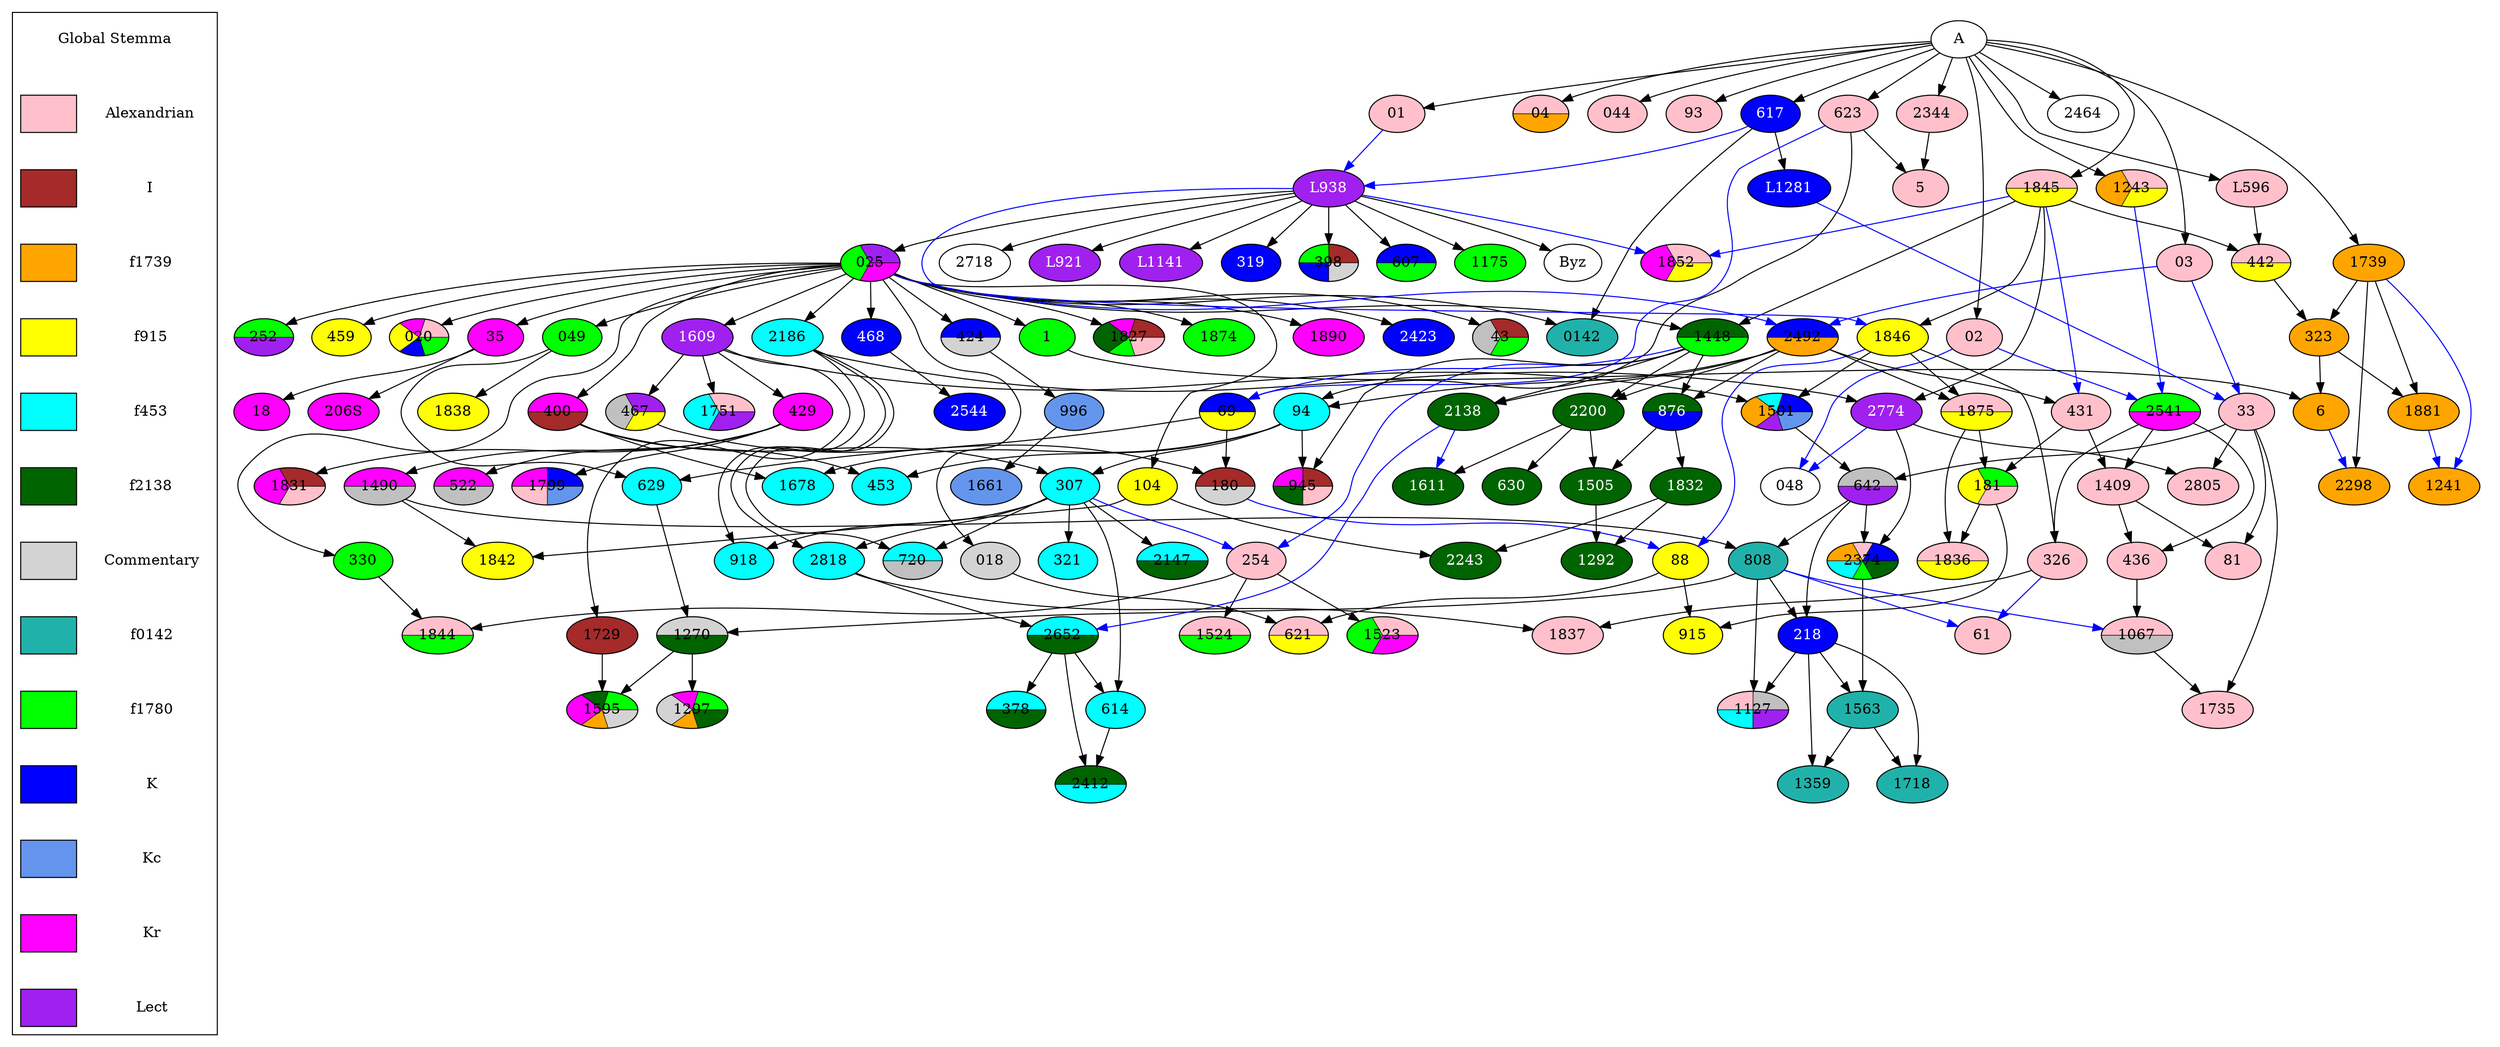digraph global_stemma {
	subgraph cluster_legend {
		label [shape=plaintext, label="Global Stemma"];
		alex_color [shape=rectangle, label=" ", style=filled, fillcolor=pink];
		alex_label [shape=plaintext, label="Alexandrian"];
		i_color [shape=rectangle, label=" ", style=filled, fillcolor=brown];
		i_label [shape=plaintext, label="Ι"];
		f1739_color [shape=rectangle, label=" ", style=filled, fillcolor=orange];
		f1739_label [shape=plaintext, label="f1739"];
		f915_color [shape=rectangle, label=" ", style=filled, fillcolor=yellow];
		f915_label [shape=plaintext, label="f915"];
		f453_color [shape=rectangle, label=" ", style=filled, fillcolor=cyan];
		f453_label [shape=plaintext, label="f453"];
		f2138_color [shape=rectangle, label=" ", style=filled, fillcolor=darkgreen];
		f2138_label [shape=plaintext, label="f2138"];
		comm_color [shape=rectangle, label=" ", style=filled, fillcolor=lightgray];
		comm_label [shape=plaintext, label="Commentary"];
		f0142_color [shape=rectangle, label=" ", style=filled, fillcolor=lightseagreen];
		f0142_label [shape=plaintext, label="f0142"];
		f1780_color [shape=rectangle, label=" ", style=filled, fillcolor=green];
		f1780_label [shape=plaintext, label="f1780"];
		k_color [shape=rectangle, label=" ", style=filled, fillcolor=blue];
		k_label [shape=plaintext, label="Κ"];
		kc_color [shape=rectangle, label=" ", style=filled, fillcolor=cornflowerblue];
		kc_label [shape=plaintext, label="Κc"];
		kr_color [shape=rectangle, label=" ", style=filled, fillcolor=magenta];
		kr_label [shape=plaintext, label="Κr"];
		lect_color [shape=rectangle, label=" ", style=filled, fillcolor=purple];
		lect_label [shape=plaintext, label="Lect"];
		
		label -> alex_label[style=invis];
		label -> alex_color[style=invis];
		alex_label -> i_label[style=invis];
		alex_color -> i_color[style=invis];
		i_label -> f1739_label[style=invis];
		i_color -> f1739_color[style=invis];
		f1739_label -> f915_label[style=invis];
		f1739_color -> f915_color[style=invis];
		f915_label -> f453_label[style=invis];
		f915_color -> f453_color[style=invis];
		f453_label -> f2138_label[style=invis];
		f453_color -> f2138_color[style=invis];
		f2138_label -> comm_label[style=invis];
		f2138_color -> comm_color[style=invis];
		comm_label -> f0142_label[style=invis];
		comm_color -> f0142_color[style=invis];
		f0142_label -> f1780_label[style=invis];
		f0142_color -> f1780_color[style=invis];
		f1780_label -> k_label[style=invis];
		f1780_color -> k_color[style=invis];
		k_label -> kc_label[style=invis];
		k_color -> kc_color[style=invis];
		kc_label -> kr_label[style=invis];
		kc_color -> kr_color[style=invis];
		kr_label -> lect_label[style=invis];
		kr_color -> lect_color[style=invis];
	}
	subgraph cluster_plot {
		style=invis;
		node [shape=ellipse];
		0 [label="A"];
		1 [label="Byz"];
		2 [label="01", style=filled, fillcolor=pink];
		3 [label="02", style=filled, fillcolor=pink];
		4 [label="03", style=filled, fillcolor=pink];
		5 [label="04", style=wedged, fillcolor="pink:orange"];
		6 [label="018", style=filled, fillcolor=lightgray];
		7 [label="020", style=wedged, fillcolor="pink:magenta:yellow:blue:green"];
		8 [label="025", style=wedged, fillcolor="purple:green:magenta"];
		9 [label="044", style=filled, fillcolor=pink];
		10 [label="048"];
		11 [label="049", style=filled, fillcolor=green];
		12 [label="0142", style=filled, fillcolor=lightseagreen];
		13 [label="1", style=filled, fillcolor=green];
		14 [label="5", style=filled, fillcolor=pink];
		15 [label="6", style=filled, fillcolor=orange];
		16 [label="18", style=filled, fillcolor=magenta];
		17 [label="33", style=filled, fillcolor=pink];
		18 [label="35", style=filled, fillcolor=magenta];
		19 [label="43", style=wedged, fillcolor="brown:gray:green"];
		20 [label="61", style=filled, fillcolor=pink];
		21 [label="69", style=wedged, fillcolor="blue:yellow"];
		22 [label="81", style=filled, fillcolor=pink];
		23 [label="88", style=filled, fillcolor=yellow];
		24 [label="93", style=filled, fillcolor=pink];
		25 [label="94", style=filled, fillcolor=cyan];
		26 [label="104", style=filled, fillcolor=yellow];
		27 [label="180", style=wedged, fillcolor="brown:lightgray"];
		28 [label="181", style=wedged, fillcolor="green:yellow:pink"];
		29 [label="206S", style=filled, fillcolor=magenta];
		30 [label="218", style=filled, fillcolor=blue, fontcolor=white];
		31 [label="252", style=wedged, fillcolor="green:purple"];
		32 [label="254", style=filled, fillcolor=pink];
		33 [label="307", style=filled, fillcolor=cyan];
		34 [label="319", style=filled, fillcolor=blue, fontcolor=white];
		35 [label="321", style=filled, fillcolor=cyan];
		36 [label="323", style=filled, fillcolor=orange];
		37 [label="326", style=filled, fillcolor=pink];
		38 [label="330", style=filled, fillcolor=green];
		39 [label="378", style=wedged, fillcolor="cyan:darkgreen"];
		40 [label="398", style=wedged, fillcolor="brown:green:blue:lightgray"];
		41 [label="400", style=wedged, fillcolor="magenta:brown"];
		42 [label="424", style=wedged, fillcolor="blue:lightgray"];
		43 [label="429", style=filled, fillcolor=magenta];
		44 [label="431", style=filled, fillcolor=pink];
		45 [label="436", style=filled, fillcolor=pink];
		46 [label="442", style=wedged, fillcolor="pink:yellow"];
		47 [label="453", style=filled, fillcolor=cyan];
		48 [label="459", style=filled, fillcolor=yellow];
		49 [label="467", style=wedged, fillcolor="purple:gray:yellow"];
		50 [label="468", style=filled, fillcolor=blue, fontcolor=white];
		51 [label="522", style=wedged, fillcolor="magenta:gray"];
		52 [label="607", style=wedged, fillcolor="blue:green"];
		53 [label="614", style=filled, fillcolor=cyan];
		54 [label="617", style=filled, fillcolor=blue, fontcolor=white];
		55 [label="621", style=wedged, fillcolor="pink:yellow"];
		56 [label="623", style=filled, fillcolor=pink];
		57 [label="629", style=filled, fillcolor=cyan];
		58 [label="630", style=filled, fillcolor=darkgreen, fontcolor=white];
		59 [label="642", style=wedged, fillcolor="gray:purple"];
		60 [label="720", style=wedged, fillcolor="cyan:gray"];
		61 [label="808", style=filled, fillcolor=lightseagreen];
		62 [label="876", style=wedged, fillcolor="darkgreen:blue", fontcolor=white];
		63 [label="915", style=filled, fillcolor=yellow];
		64 [label="918", style=filled, fillcolor=cyan];
		65 [label="945", style=wedged, fillcolor="brown:magenta:darkgreen:pink"];
		66 [label="996", style=filled, fillcolor="cornflowerblue"];
		67 [label="1067", style=wedged, fillcolor="pink:gray"];
		68 [label="1127", style=wedged, fillcolor="gray:pink:cyan:purple"];
		69 [label="1175", style=filled, fillcolor="green"];
		70 [label="1241", style=filled, fillcolor="orange"];
		71 [label="1243", style=wedged, fillcolor="pink:orange:yellow"];
		72 [label="1270", style=wedged, fillcolor="lightgray:darkgreen"];
		73 [label="1292", style=filled, fillcolor=darkgreen, fontcolor=white];
		74 [label="1297", style=wedged, fillcolor="green:magenta:lightgray:orange:darkgreen"];
		75 [label="1359", style=filled, fillcolor=lightseagreen];
		76 [label="1409", style=filled, fillcolor=pink];
		77 [label="1448", style=wedged, fillcolor="darkgreen:green"];
		78 [label="1490", style=wedged, fillcolor="magenta:gray"];
		79 [label="1501", style=wedged, fillcolor="blue:cyan:orange:purple:cornflowerblue"];
		80 [label="1505", style=filled, fillcolor=darkgreen, fontcolor=white];
		81 [label="1523", style=wedged, fillcolor="pink:green:magenta"];
		82 [label="1524", style=wedged, fillcolor="pink:green"];
		83 [label="1563", style=filled, fillcolor=lightseagreen];
		84 [label="1595", style=wedged, fillcolor="green:darkgreen:magenta:orange:lightgray"];
		85 [label="1609", style=filled, fillcolor="purple", fontcolor=white];
		86 [label="1611", style=filled, fillcolor=darkgreen, fontcolor=white];
		87 [label="1661", style=filled, fillcolor=cornflowerblue];
		88 [label="1678", style=filled, fillcolor=cyan];
		89 [label="1718", style=filled, fillcolor=lightseagreen];
		90 [label="1729", style=filled, fillcolor=brown];
		91 [label="1735", style=filled, fillcolor=pink];
		92 [label="1739", style=filled, fillcolor=orange];
		93 [label="1751", style=wedged, fillcolor="pink:cyan:purple"];
		94 [label="1799", style=wedged, fillcolor="blue:magenta:pink:cornflowerblue"];
		95 [label="1827", style=wedged, fillcolor="brown:magenta:darkgreen:green:pink"];
		96 [label="1831", style=wedged, fillcolor="brown:magenta:pink"];
		97 [label="1832", style=filled, fillcolor=darkgreen, fontcolor=white];
		98 [label="1836", style=wedged, fillcolor="pink:yellow"];
		99 [label="1837", style=filled, fillcolor=pink];
		100 [label="1838", style=filled, fillcolor=yellow];
		101 [label="1842", style=filled, fillcolor=yellow];
		102 [label="1844", style=wedged, fillcolor="pink:green"];
		103 [label="1845", style=wedged, fillcolor="pink:yellow"];
		104 [label="1846", style=filled, fillcolor=yellow];
		105 [label="1852", style=wedged, fillcolor="pink:magenta:yellow"];
		106 [label="1874", style=filled, fillcolor=green];
		107 [label="1875", style=wedged, fillcolor="pink:yellow"];
		108 [label="1881", style=filled, fillcolor=orange];
		109 [label="1890", style=filled, fillcolor=magenta];
		110 [label="2138", style=filled, fillcolor=darkgreen, fontcolor=white];
		111 [label="2147", style=wedged, fillcolor="cyan:darkgreen"];
		112 [label="2186", style=filled, fillcolor=cyan];
		113 [label="2200", style=filled, fillcolor=darkgreen, fontcolor=white];
		114 [label="2243", style=filled, fillcolor=darkgreen, fontcolor=white];
		115 [label="2298", style=filled, fillcolor=orange];
		116 [label="2344", style=filled, fillcolor=pink];
		117 [label="2374", style=wedged, fillcolor="blue:pink:orange:cyan:green:darkgreen"];
		118 [label="2412", style=wedged, fillcolor="darkgreen:cyan"];
		119 [label="2423", style=filled, fillcolor=blue, fontcolor=white];
		120 [label="2464"];
		121 [label="2492", style=wedged, fillcolor="blue:orange"];
		122 [label="2541", style=wedged, fillcolor="green:magenta"];
		123 [label="2544", style=filled, fillcolor=blue, fontcolor=white];
		124 [label="2652", style=wedged, fillcolor="cyan:darkgreen"];
		125 [label="2718"];
		126 [label="2774", style=filled, fillcolor=purple, fontcolor=white];
		127 [label="2805", style=filled, fillcolor=pink];
		128 [label="2818", style=filled, fillcolor=cyan];
		129 [label="L596", style=filled, fillcolor=pink];
		130 [label="L921", style=filled, fillcolor=purple, fontcolor=white];
		131 [label="L938", style=filled, fillcolor=purple, fontcolor=white];
		132 [label="L1141", style=filled, fillcolor=purple, fontcolor=white];
		133 [label="L1281", style=filled, fillcolor=blue, fontcolor=white];
		131 -> 1 [len=1.000000];
		0 -> 2 [len=7.000000];
		0 -> 3 [len=10.000000];
		0 -> 4 [len=8.000000];
		0 -> 5 [len=13.000000];
		8 -> 6 [len=4.000000];
		8 -> 7 [len=3.000000];
		131 -> 8 [len=1.000000];
		0 -> 9 [len=14.000000];
		3 -> 10 [len=8.000000, color=blue];
		126 -> 10 [len=4.000000, color=blue];
		8 -> 11 [len=3.000000];
		8 -> 12 [len=3.000000];
		54 -> 12 [len=5.000000];
		8 -> 13 [len=1.000000];
		56 -> 14 [len=3.000000];
		116 -> 14 [len=6.000000];
		13 -> 15 [len=6.000000];
		36 -> 15 [len=6.000000];
		18 -> 16 [len=1.000000];
		4 -> 17 [len=6.000000, color=blue];
		133 -> 17 [len=4.000000, color=blue];
		8 -> 18 [len=2.000000];
		8 -> 19 [len=4.000000];
		37 -> 20 [len=9.000000, color=blue];
		61 -> 20 [len=11.000000, color=blue];
		56 -> 21 [len=8.000000, color=blue];
		77 -> 21 [len=5.000000, color=blue];
		17 -> 22 [len=6.000000];
		76 -> 22 [len=8.000000];
		27 -> 23 [len=6.000000, color=blue];
		104 -> 23 [len=7.000000, color=blue];
		0 -> 24 [len=9.000000];
		121 -> 25 [len=3.000000];
		56 -> 25 [len=7.000000];
		8 -> 26 [len=7.000000];
		49 -> 27 [len=3.000000];
		21 -> 27 [len=6.000000];
		107 -> 28 [len=4.000000];
		44 -> 28 [len=5.000000];
		18 -> 29 [len=3.000000];
		61 -> 30 [len=3.000000];
		59 -> 30 [len=4.000000];
		8 -> 31 [len=2.000000];
		77 -> 32 [len=5.000000, color=blue];
		33 -> 32 [len=4.000000, color=blue];
		25 -> 33 [len=2.000000];
		41 -> 33 [len=2.000000];
		131 -> 34 [len=1.000000];
		33 -> 35 [len=1.000000];
		92 -> 36 [len=4.000000];
		46 -> 36 [len=6.000000];
		122 -> 37 [len=3.000000];
		104 -> 37 [len=6.000000];
		8 -> 38 [len=6.000000];
		124 -> 39 [len=2.000000];
		131 -> 40 [len=1.000000];
		8 -> 41 [len=2.000000];
		8 -> 42 [len=1.000000];
		85 -> 43 [len=3.000000];
		103 -> 44 [len=8.000000, color=blue];
		121 -> 44 [len=5.000000];
		122 -> 45 [len=2.000000];
		76 -> 45 [len=4.000000];
		129 -> 46 [len=2.000000];
		103 -> 46 [len=6.000000];
		25 -> 47 [len=2.000000];
		41 -> 47 [len=2.000000];
		8 -> 48 [len=8.000000];
		85 -> 49 [len=4.000000];
		8 -> 50 [len=2.000000];
		43 -> 51 [len=3.000000];
		131 -> 52 [len=1.000000];
		124 -> 53 [len=3.000000];
		33 -> 53 [len=7.000000];
		0 -> 54 [len=7.000000];
		23 -> 55 [len=7.000000];
		6 -> 55 [len=9.000000];
		0 -> 56 [len=9.000000];
		11 -> 57 [len=7.000000];
		21 -> 57 [len=8.000000];
		113 -> 58 [len=3.000000];
		79 -> 59 [len=6.000000];
		17 -> 59 [len=6.000000];
		33 -> 60 [len=3.000000];
		112 -> 60 [len=3.000000];
		59 -> 61 [len=3.000000];
		78 -> 61 [len=6.000000];
		77 -> 62 [len=6.000000];
		121 -> 62 [len=6.000000];
		23 -> 63 [len=3.000000];
		28 -> 63 [len=4.000000];
		33 -> 64 [len=2.000000];
		112 -> 64 [len=2.000000];
		77 -> 65 [len=3.000000];
		25 -> 65 [len=5.000000];
		42 -> 66 [len=3.000000];
		45 -> 67 [len=7.000000];
		61 -> 67 [len=8.000000, color=blue];
		61 -> 68 [len=3.000000];
		30 -> 68 [len=4.000000];
		131 -> 69 [len=1.000000];
		92 -> 70 [len=9.000000, color=blue];
		108 -> 70 [len=7.000000, color=blue];
		0 -> 71 [len=13.000000];
		57 -> 72 [len=7.000000];
		61 -> 72 [len=8.000000];
		97 -> 73 [len=2.000000];
		80 -> 73 [len=3.000000];
		72 -> 74 [len=3.000000];
		83 -> 75 [len=2.000000];
		30 -> 75 [len=4.000000];
		122 -> 76 [len=3.000000];
		44 -> 76 [len=5.000000];
		8 -> 77 [len=2.000000];
		103 -> 77 [len=5.000000];
		43 -> 78 [len=2.000000];
		85 -> 79 [len=2.000000];
		104 -> 79 [len=5.000000];
		62 -> 80 [len=2.000000];
		113 -> 80 [len=3.000000];
		32 -> 81 [len=1.000000];
		32 -> 82 [len=1.000000];
		30 -> 83 [len=3.000000];
		117 -> 83 [len=5.000000];
		72 -> 84 [len=3.000000];
		90 -> 84 [len=9.000000];
		8 -> 85 [len=1.000000];
		110 -> 86 [len=2.000000, color=blue];
		113 -> 86 [len=2.000000];
		66 -> 87 [len=6.000000];
		25 -> 88 [len=2.000000];
		41 -> 88 [len=2.000000];
		83 -> 89 [len=2.000000];
		30 -> 89 [len=4.000000];
		85 -> 90 [len=6.000000];
		17 -> 91 [len=7.000000];
		67 -> 91 [len=10.000000];
		0 -> 92 [len=12.000000];
		85 -> 93 [len=4.000000];
		43 -> 94 [len=3.000000];
		8 -> 95 [len=4.000000];
		43 -> 96 [len=2.000000];
		62 -> 97 [len=1.000000];
		28 -> 98 [len=4.000000];
		107 -> 98 [len=4.000000];
		37 -> 99 [len=3.000000];
		128 -> 99 [len=8.000000];
		11 -> 100 [len=16.000000];
		26 -> 101 [len=2.000000];
		78 -> 101 [len=4.000000];
		32 -> 102 [len=7.000000];
		38 -> 102 [len=9.000000];
		0 -> 103 [len=8.000000];
		103 -> 104 [len=2.000000];
		131 -> 104 [len=5.000000, color=blue];
		103 -> 105 [len=4.000000, color=blue];
		131 -> 105 [len=5.000000, color=blue];
		8 -> 106 [len=5.000000];
		104 -> 107 [len=5.000000];
		121 -> 107 [len=5.000000];
		92 -> 108 [len=4.000000];
		36 -> 108 [len=5.000000];
		8 -> 109 [len=2.000000];
		77 -> 110 [len=6.000000];
		121 -> 110 [len=6.000000];
		33 -> 111 [len=5.000000];
		8 -> 112 [len=3.000000];
		77 -> 113 [len=6.000000];
		121 -> 113 [len=6.000000];
		97 -> 114 [len=4.000000];
		26 -> 114 [len=4.000000];
		92 -> 115 [len=3.000000];
		15 -> 115 [len=7.000000, color=blue];
		0 -> 116 [len=7.000000];
		59 -> 117 [len=5.000000];
		126 -> 117 [len=6.000000];
		53 -> 118 [len=2.000000];
		124 -> 118 [len=4.000000];
		8 -> 119 [len=1.000000];
		0 -> 120 [len=1.000000];
		4 -> 121 [len=8.000000, color=blue];
		8 -> 121 [len=3.000000, color=blue];
		3 -> 122 [len=7.000000, color=blue];
		71 -> 122 [len=8.000000, color=blue];
		50 -> 123 [len=6.000000];
		128 -> 124 [len=4.000000];
		110 -> 124 [len=5.000000, color=blue];
		131 -> 125 [len=3.000000];
		103 -> 126 [len=5.000000];
		112 -> 126 [len=5.000000];
		126 -> 127 [len=4.000000];
		17 -> 127 [len=4.000000];
		33 -> 128 [len=3.000000];
		112 -> 128 [len=3.000000];
		0 -> 129 [len=10.000000];
		131 -> 130 [len=7.000000];
		2 -> 131 [len=7.000000, color=blue];
		54 -> 131 [len=2.000000, color=blue];
		131 -> 132 [len=2.000000];
		54 -> 133 [len=5.000000];
	}
}
